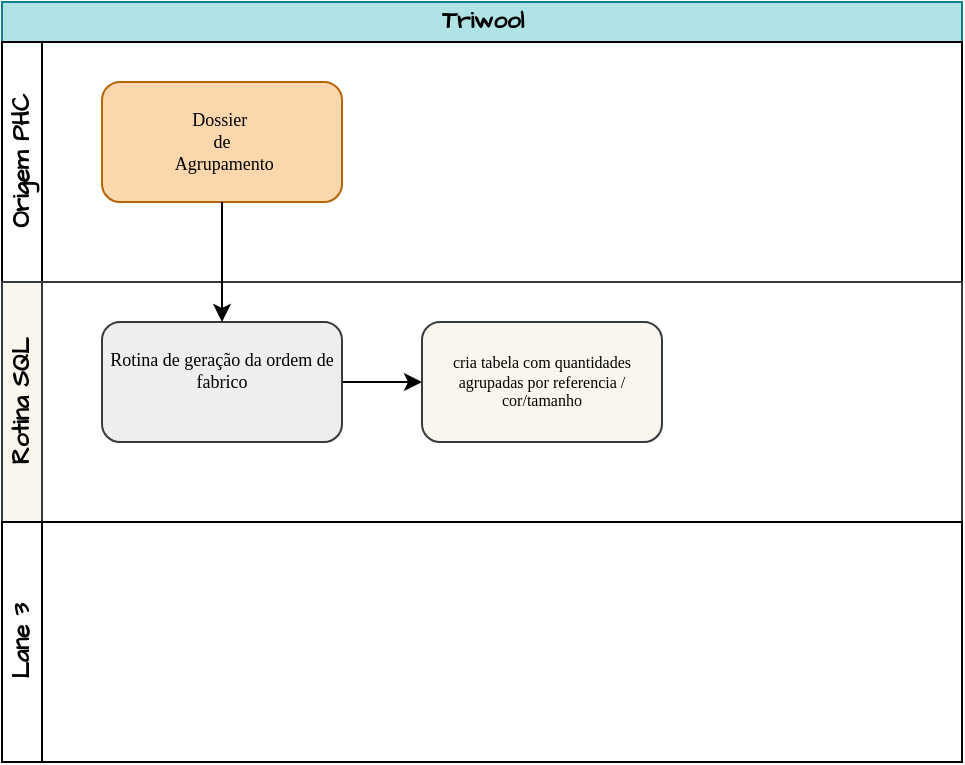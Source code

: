 <mxfile version="24.0.7" type="github">
  <diagram name="Página-1" id="gCnSP9DHalBOpo_OgWD9">
    <mxGraphModel dx="821" dy="554" grid="1" gridSize="10" guides="1" tooltips="1" connect="1" arrows="1" fold="1" page="1" pageScale="1" pageWidth="827" pageHeight="1169" math="0" shadow="0">
      <root>
        <mxCell id="0" />
        <mxCell id="1" parent="0" />
        <mxCell id="wdGilvAF-dGO39bZbz52-3" value="Triwool" style="swimlane;childLayout=stackLayout;resizeParent=1;resizeParentMax=0;horizontal=1;startSize=20;horizontalStack=0;html=1;hachureGap=4;fontFamily=Architects Daughter;fontSource=https%3A%2F%2Ffonts.googleapis.com%2Fcss%3Ffamily%3DArchitects%2BDaughter;fillColor=#b0e3e6;strokeColor=#0e8088;sketchStyle=rough;" vertex="1" parent="1">
          <mxGeometry x="70" y="30" width="480" height="380" as="geometry" />
        </mxCell>
        <mxCell id="wdGilvAF-dGO39bZbz52-4" value="Origem PHC" style="swimlane;startSize=20;horizontal=0;html=1;hachureGap=4;fontFamily=Architects Daughter;fontSource=https%3A%2F%2Ffonts.googleapis.com%2Fcss%3Ffamily%3DArchitects%2BDaughter;sketchStyle=rough;" vertex="1" parent="wdGilvAF-dGO39bZbz52-3">
          <mxGeometry y="20" width="480" height="120" as="geometry" />
        </mxCell>
        <mxCell id="wdGilvAF-dGO39bZbz52-9" value="Dossier&amp;nbsp;&lt;div&gt;de&lt;div&gt;&amp;nbsp;Agrupamento&lt;/div&gt;&lt;/div&gt;" style="rounded=1;whiteSpace=wrap;hachureGap=4;fontFamily=Verdana;fillColor=#fad7ac;strokeColor=#b46504;fillStyle=solid;sketchStyle=rough;html=1;fontSize=9;" vertex="1" parent="wdGilvAF-dGO39bZbz52-4">
          <mxGeometry x="50" y="20" width="120" height="60" as="geometry" />
        </mxCell>
        <mxCell id="wdGilvAF-dGO39bZbz52-5" value="Rotina SQL" style="swimlane;startSize=20;horizontal=0;html=1;hachureGap=4;fontFamily=Architects Daughter;fontSource=https%3A%2F%2Ffonts.googleapis.com%2Fcss%3Ffamily%3DArchitects%2BDaughter;sketchStyle=rough;fillColor=#f9f7ed;strokeColor=#36393d;" vertex="1" parent="wdGilvAF-dGO39bZbz52-3">
          <mxGeometry y="140" width="480" height="120" as="geometry" />
        </mxCell>
        <mxCell id="wdGilvAF-dGO39bZbz52-13" value="" style="edgeStyle=orthogonalEdgeStyle;rounded=0;orthogonalLoop=1;jettySize=auto;html=1;" edge="1" parent="wdGilvAF-dGO39bZbz52-5" source="wdGilvAF-dGO39bZbz52-10" target="wdGilvAF-dGO39bZbz52-12">
          <mxGeometry relative="1" as="geometry" />
        </mxCell>
        <mxCell id="wdGilvAF-dGO39bZbz52-10" value="Rotina de geração da ordem de fabrico&lt;div style=&quot;font-size: 9px;&quot;&gt;&lt;br style=&quot;font-size: 9px;&quot;&gt;&lt;/div&gt;" style="whiteSpace=wrap;html=1;fontFamily=Verdana;fillColor=#eeeeee;strokeColor=#36393d;rounded=1;hachureGap=4;fillStyle=solid;sketchStyle=rough;fontSize=9;" vertex="1" parent="wdGilvAF-dGO39bZbz52-5">
          <mxGeometry x="50" y="20" width="120" height="60" as="geometry" />
        </mxCell>
        <mxCell id="wdGilvAF-dGO39bZbz52-12" value="cria tabela com quantidades agrupadas por referencia / cor/tamanho" style="whiteSpace=wrap;html=1;fontSize=8;fontFamily=Verdana;fillColor=#f9f7ed;strokeColor=#36393d;rounded=1;hachureGap=4;fillStyle=solid;sketchStyle=rough;" vertex="1" parent="wdGilvAF-dGO39bZbz52-5">
          <mxGeometry x="210" y="20" width="120" height="60" as="geometry" />
        </mxCell>
        <mxCell id="wdGilvAF-dGO39bZbz52-6" value="Lane 3" style="swimlane;startSize=20;horizontal=0;html=1;hachureGap=4;fontFamily=Architects Daughter;fontSource=https%3A%2F%2Ffonts.googleapis.com%2Fcss%3Ffamily%3DArchitects%2BDaughter;sketchStyle=rough;" vertex="1" parent="wdGilvAF-dGO39bZbz52-3">
          <mxGeometry y="260" width="480" height="120" as="geometry" />
        </mxCell>
        <mxCell id="wdGilvAF-dGO39bZbz52-11" value="" style="edgeStyle=orthogonalEdgeStyle;rounded=0;hachureGap=4;orthogonalLoop=1;jettySize=auto;html=1;fontFamily=Architects Daughter;fontSource=https%3A%2F%2Ffonts.googleapis.com%2Fcss%3Ffamily%3DArchitects%2BDaughter;fontSize=12;fontColor=#000000;sketchStyle=rough;" edge="1" parent="wdGilvAF-dGO39bZbz52-3" source="wdGilvAF-dGO39bZbz52-9" target="wdGilvAF-dGO39bZbz52-10">
          <mxGeometry relative="1" as="geometry" />
        </mxCell>
      </root>
    </mxGraphModel>
  </diagram>
</mxfile>
